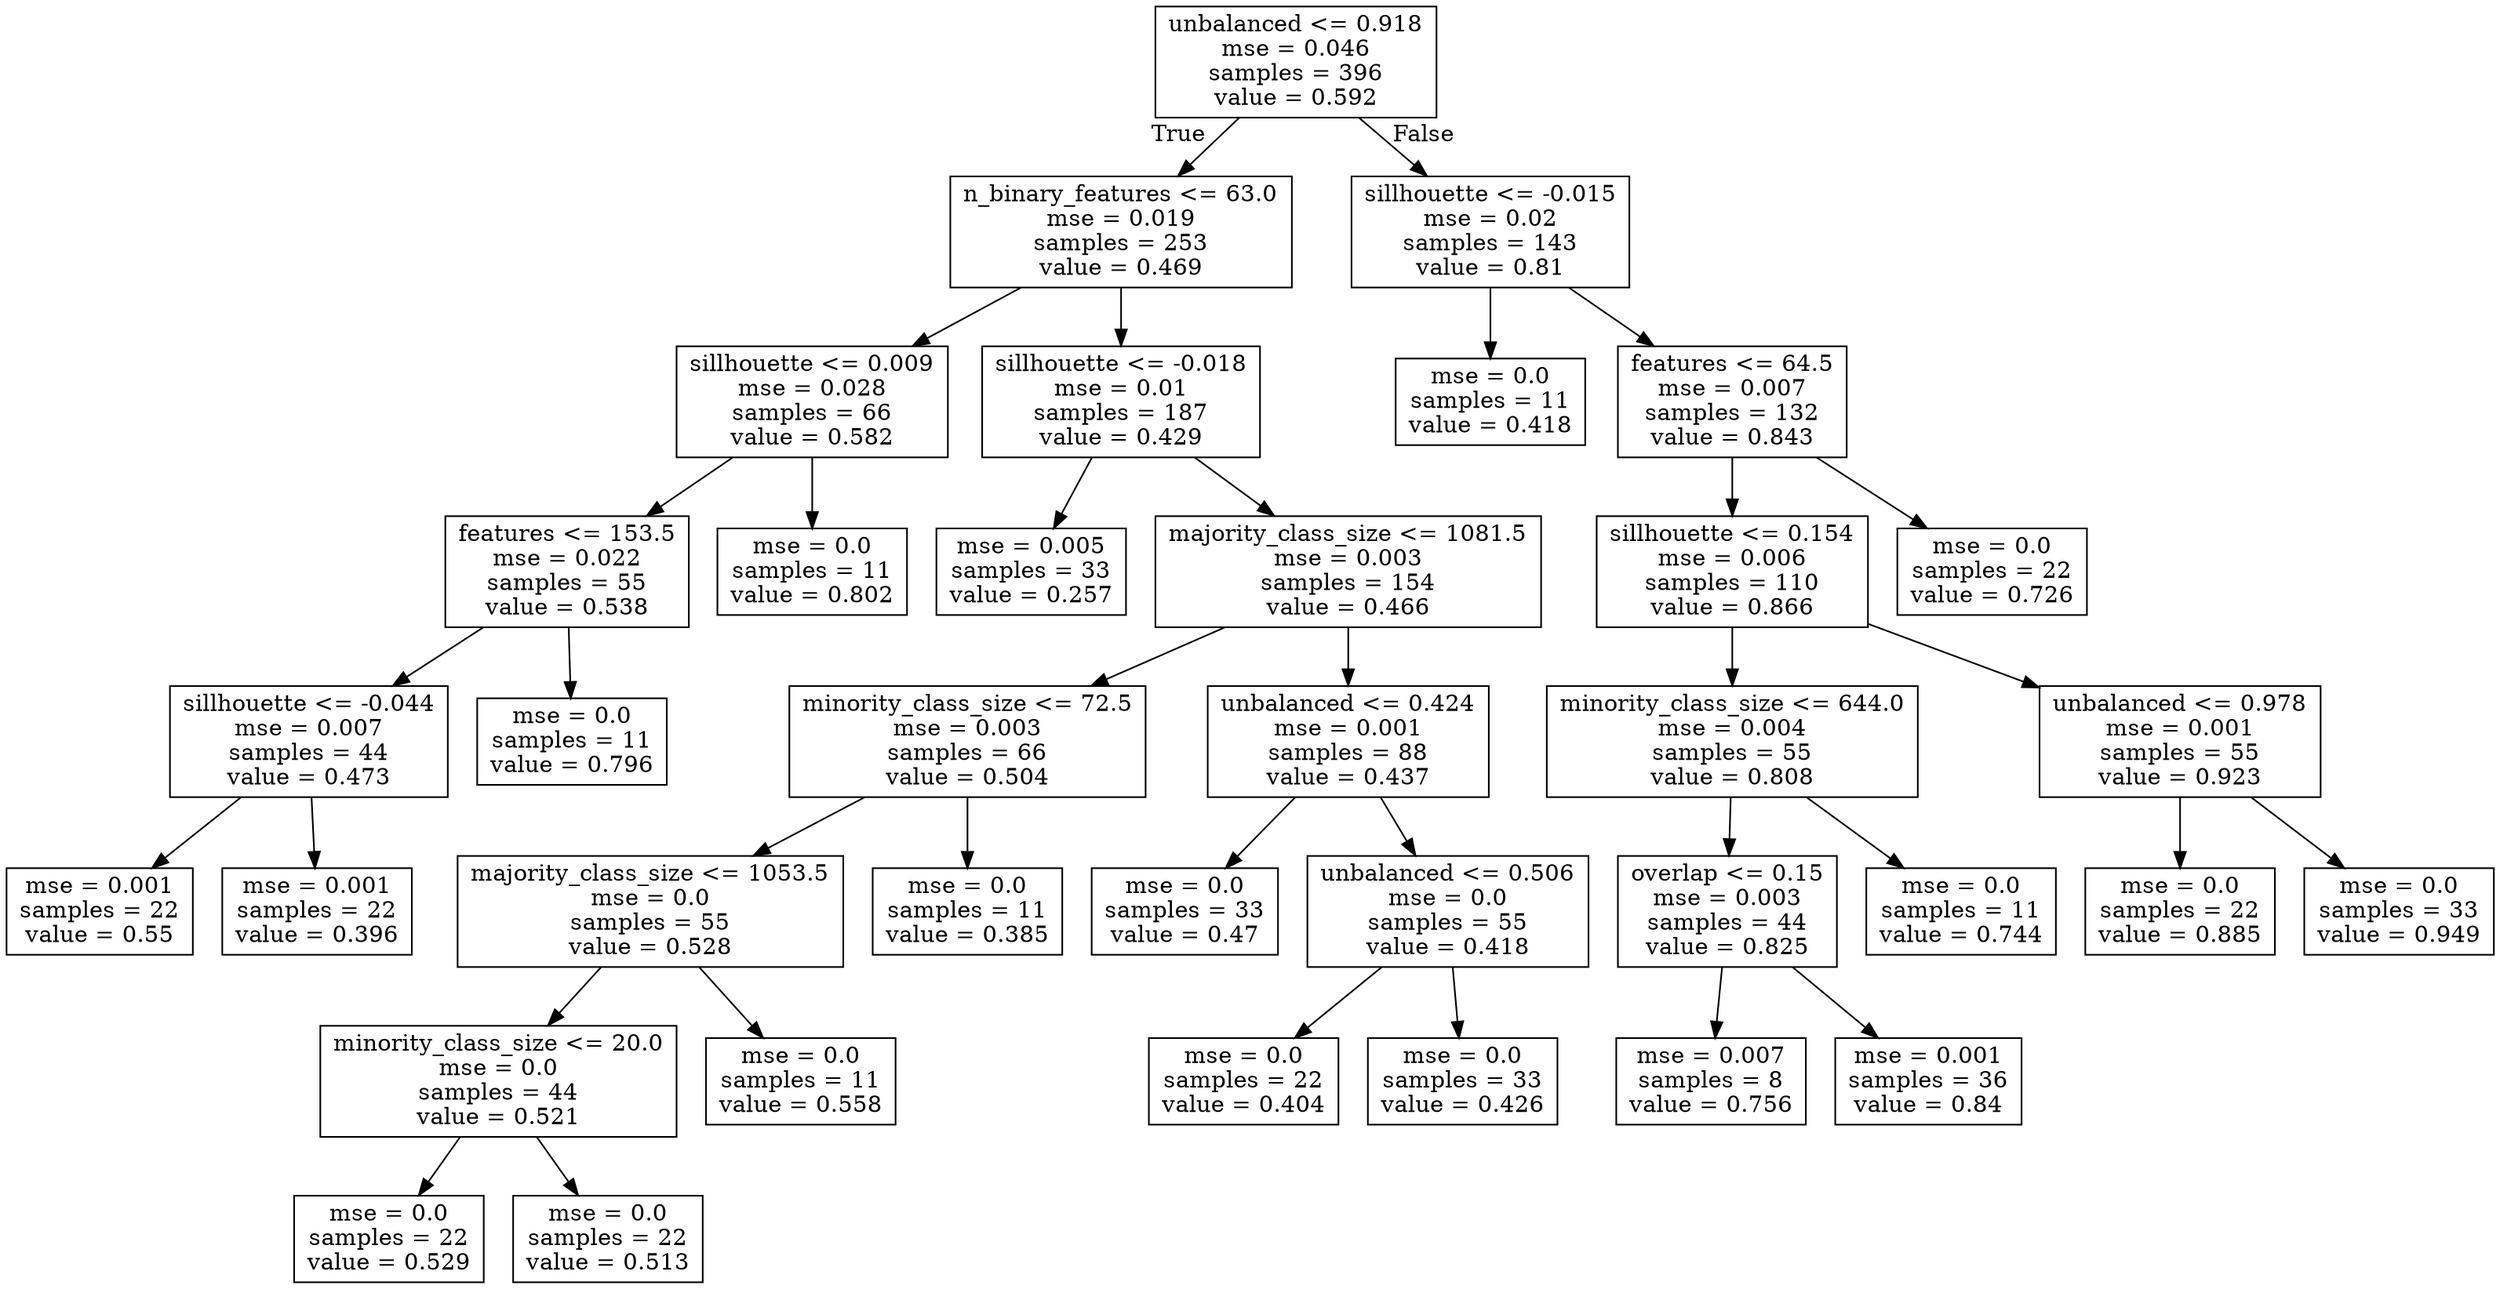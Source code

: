 digraph Tree {
node [shape=box] ;
0 [label="unbalanced <= 0.918\nmse = 0.046\nsamples = 396\nvalue = 0.592"] ;
1 [label="n_binary_features <= 63.0\nmse = 0.019\nsamples = 253\nvalue = 0.469"] ;
0 -> 1 [labeldistance=2.5, labelangle=45, headlabel="True"] ;
2 [label="sillhouette <= 0.009\nmse = 0.028\nsamples = 66\nvalue = 0.582"] ;
1 -> 2 ;
3 [label="features <= 153.5\nmse = 0.022\nsamples = 55\nvalue = 0.538"] ;
2 -> 3 ;
4 [label="sillhouette <= -0.044\nmse = 0.007\nsamples = 44\nvalue = 0.473"] ;
3 -> 4 ;
5 [label="mse = 0.001\nsamples = 22\nvalue = 0.55"] ;
4 -> 5 ;
6 [label="mse = 0.001\nsamples = 22\nvalue = 0.396"] ;
4 -> 6 ;
7 [label="mse = 0.0\nsamples = 11\nvalue = 0.796"] ;
3 -> 7 ;
8 [label="mse = 0.0\nsamples = 11\nvalue = 0.802"] ;
2 -> 8 ;
9 [label="sillhouette <= -0.018\nmse = 0.01\nsamples = 187\nvalue = 0.429"] ;
1 -> 9 ;
10 [label="mse = 0.005\nsamples = 33\nvalue = 0.257"] ;
9 -> 10 ;
11 [label="majority_class_size <= 1081.5\nmse = 0.003\nsamples = 154\nvalue = 0.466"] ;
9 -> 11 ;
12 [label="minority_class_size <= 72.5\nmse = 0.003\nsamples = 66\nvalue = 0.504"] ;
11 -> 12 ;
13 [label="majority_class_size <= 1053.5\nmse = 0.0\nsamples = 55\nvalue = 0.528"] ;
12 -> 13 ;
14 [label="minority_class_size <= 20.0\nmse = 0.0\nsamples = 44\nvalue = 0.521"] ;
13 -> 14 ;
15 [label="mse = 0.0\nsamples = 22\nvalue = 0.529"] ;
14 -> 15 ;
16 [label="mse = 0.0\nsamples = 22\nvalue = 0.513"] ;
14 -> 16 ;
17 [label="mse = 0.0\nsamples = 11\nvalue = 0.558"] ;
13 -> 17 ;
18 [label="mse = 0.0\nsamples = 11\nvalue = 0.385"] ;
12 -> 18 ;
19 [label="unbalanced <= 0.424\nmse = 0.001\nsamples = 88\nvalue = 0.437"] ;
11 -> 19 ;
20 [label="mse = 0.0\nsamples = 33\nvalue = 0.47"] ;
19 -> 20 ;
21 [label="unbalanced <= 0.506\nmse = 0.0\nsamples = 55\nvalue = 0.418"] ;
19 -> 21 ;
22 [label="mse = 0.0\nsamples = 22\nvalue = 0.404"] ;
21 -> 22 ;
23 [label="mse = 0.0\nsamples = 33\nvalue = 0.426"] ;
21 -> 23 ;
24 [label="sillhouette <= -0.015\nmse = 0.02\nsamples = 143\nvalue = 0.81"] ;
0 -> 24 [labeldistance=2.5, labelangle=-45, headlabel="False"] ;
25 [label="mse = 0.0\nsamples = 11\nvalue = 0.418"] ;
24 -> 25 ;
26 [label="features <= 64.5\nmse = 0.007\nsamples = 132\nvalue = 0.843"] ;
24 -> 26 ;
27 [label="sillhouette <= 0.154\nmse = 0.006\nsamples = 110\nvalue = 0.866"] ;
26 -> 27 ;
28 [label="minority_class_size <= 644.0\nmse = 0.004\nsamples = 55\nvalue = 0.808"] ;
27 -> 28 ;
29 [label="overlap <= 0.15\nmse = 0.003\nsamples = 44\nvalue = 0.825"] ;
28 -> 29 ;
30 [label="mse = 0.007\nsamples = 8\nvalue = 0.756"] ;
29 -> 30 ;
31 [label="mse = 0.001\nsamples = 36\nvalue = 0.84"] ;
29 -> 31 ;
32 [label="mse = 0.0\nsamples = 11\nvalue = 0.744"] ;
28 -> 32 ;
33 [label="unbalanced <= 0.978\nmse = 0.001\nsamples = 55\nvalue = 0.923"] ;
27 -> 33 ;
34 [label="mse = 0.0\nsamples = 22\nvalue = 0.885"] ;
33 -> 34 ;
35 [label="mse = 0.0\nsamples = 33\nvalue = 0.949"] ;
33 -> 35 ;
36 [label="mse = 0.0\nsamples = 22\nvalue = 0.726"] ;
26 -> 36 ;
}